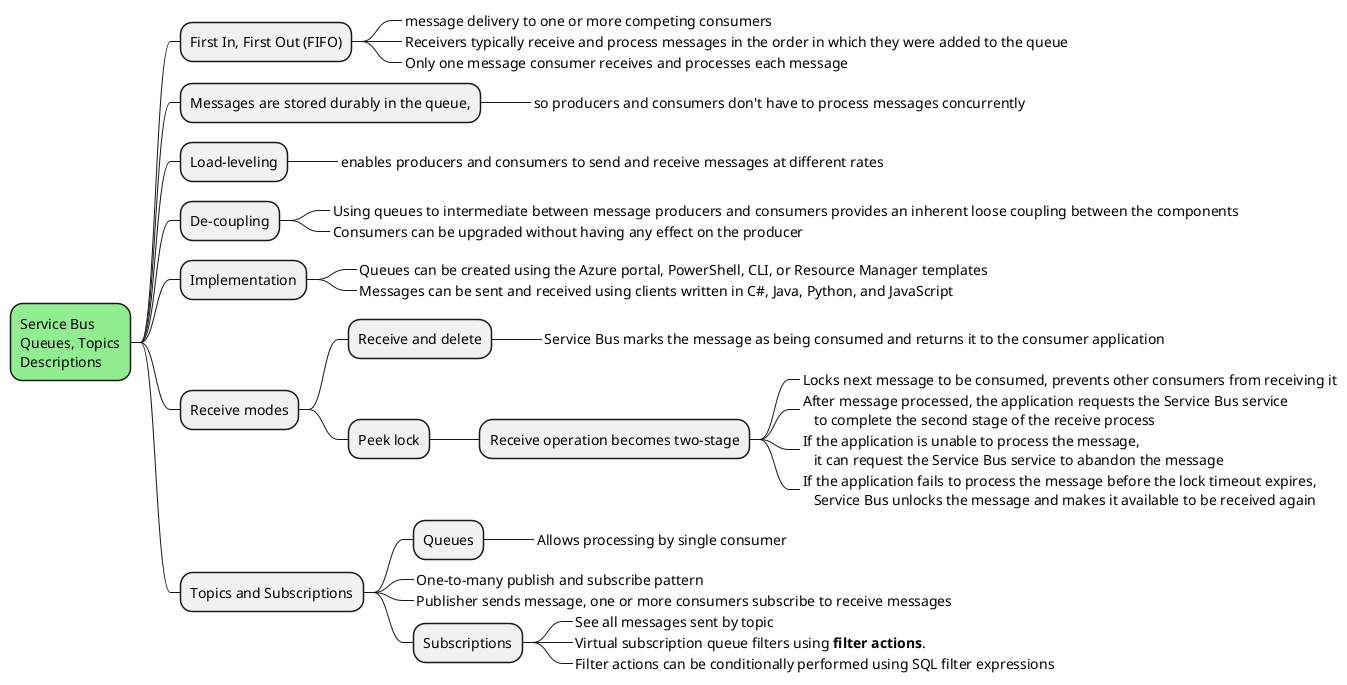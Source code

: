@startmindmap
*[#lightgreen] Service Bus\nQueues, Topics\nDescriptions
** First In, First Out (FIFO)
***_ message delivery to one or more competing consumers
***_  Receivers typically receive and process messages in the order in which they were added to the queue
***_  Only one message consumer receives and processes each message
** Messages are stored durably in the queue,
***_ so producers and consumers don't have to process messages concurrently
** Load-leveling
***_  enables producers and consumers to send and receive messages at different rates
** De-coupling
***_ Using queues to intermediate between message producers and consumers provides an inherent loose coupling between the components
***_ Consumers can be upgraded without having any effect on the producer
** Implementation
***_ Queues can be created using the Azure portal, PowerShell, CLI, or Resource Manager templates
***_ Messages can be sent and received using clients written in C#, Java, Python, and JavaScript
** Receive modes
*** Receive and delete
****_ Service Bus marks the message as being consumed and returns it to the consumer application
*** Peek lock
**** Receive operation becomes two-stage
*****_ Locks next message to be consumed, prevents other consumers from receiving it
*****_ After message processed, the application requests the Service Bus service\n   to complete the second stage of the receive process
*****_ If the application is unable to process the message,\n   it can request the Service Bus service to abandon the message
*****_ If the application fails to process the message before the lock timeout expires,\n   Service Bus unlocks the message and makes it available to be received again
** Topics and Subscriptions
*** Queues
****_ Allows processing by single consumer
***_ One-to-many publish and subscribe pattern
***_ Publisher sends message, one or more consumers subscribe to receive messages
*** Subscriptions
****_ See all messages sent by topic
****_ Virtual subscription queue filters using **filter actions**.
****_ Filter actions can be conditionally performed using SQL filter expressions
@endmindmap
